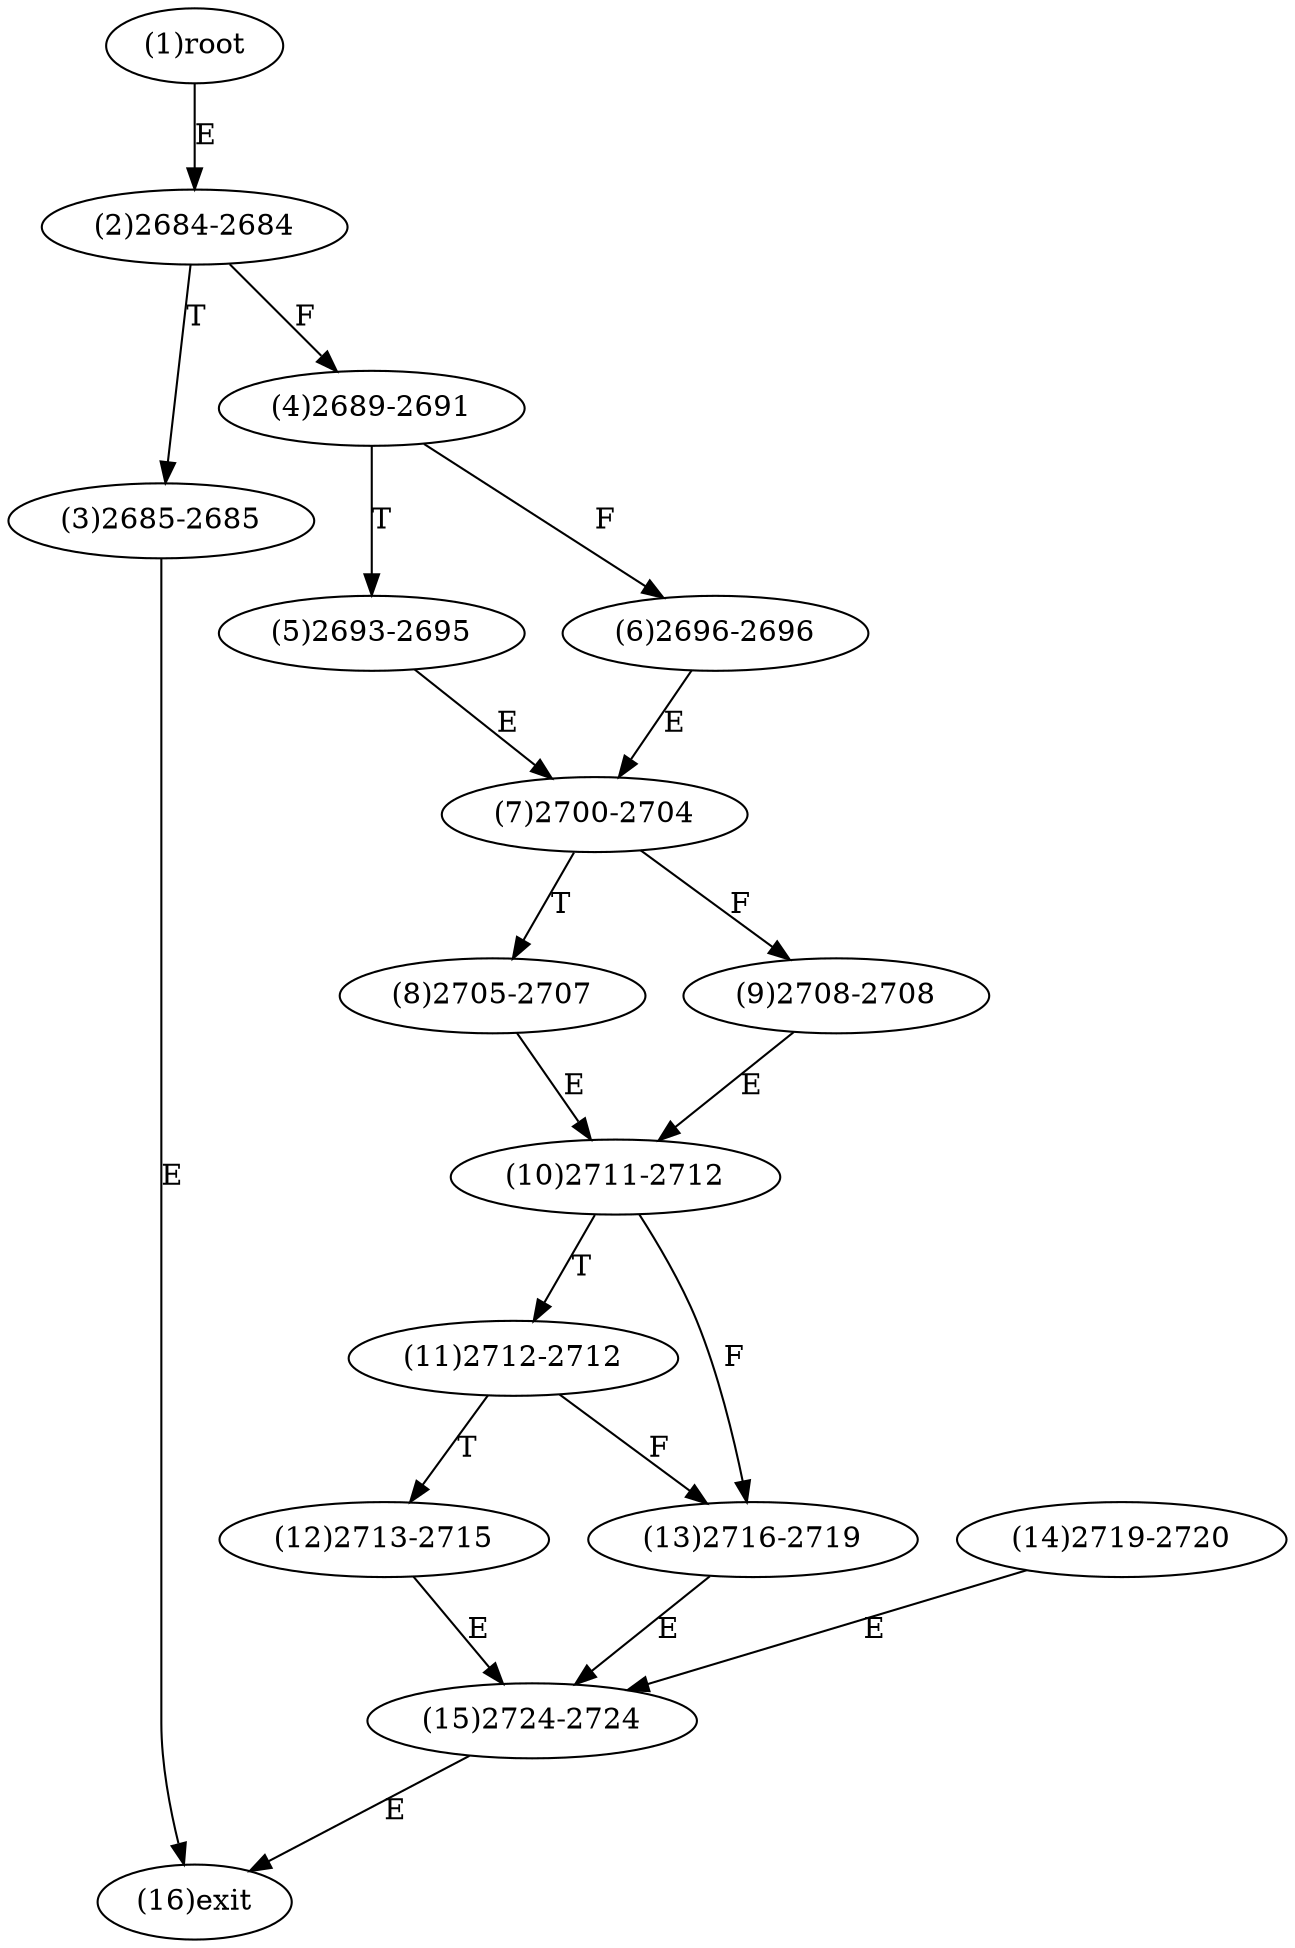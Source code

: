 digraph "" { 
1[ label="(1)root"];
2[ label="(2)2684-2684"];
3[ label="(3)2685-2685"];
4[ label="(4)2689-2691"];
5[ label="(5)2693-2695"];
6[ label="(6)2696-2696"];
7[ label="(7)2700-2704"];
8[ label="(8)2705-2707"];
9[ label="(9)2708-2708"];
10[ label="(10)2711-2712"];
11[ label="(11)2712-2712"];
12[ label="(12)2713-2715"];
13[ label="(13)2716-2719"];
14[ label="(14)2719-2720"];
15[ label="(15)2724-2724"];
16[ label="(16)exit"];
1->2[ label="E"];
2->4[ label="F"];
2->3[ label="T"];
3->16[ label="E"];
4->6[ label="F"];
4->5[ label="T"];
5->7[ label="E"];
6->7[ label="E"];
7->9[ label="F"];
7->8[ label="T"];
8->10[ label="E"];
9->10[ label="E"];
10->13[ label="F"];
10->11[ label="T"];
11->13[ label="F"];
11->12[ label="T"];
12->15[ label="E"];
13->15[ label="E"];
14->15[ label="E"];
15->16[ label="E"];
}